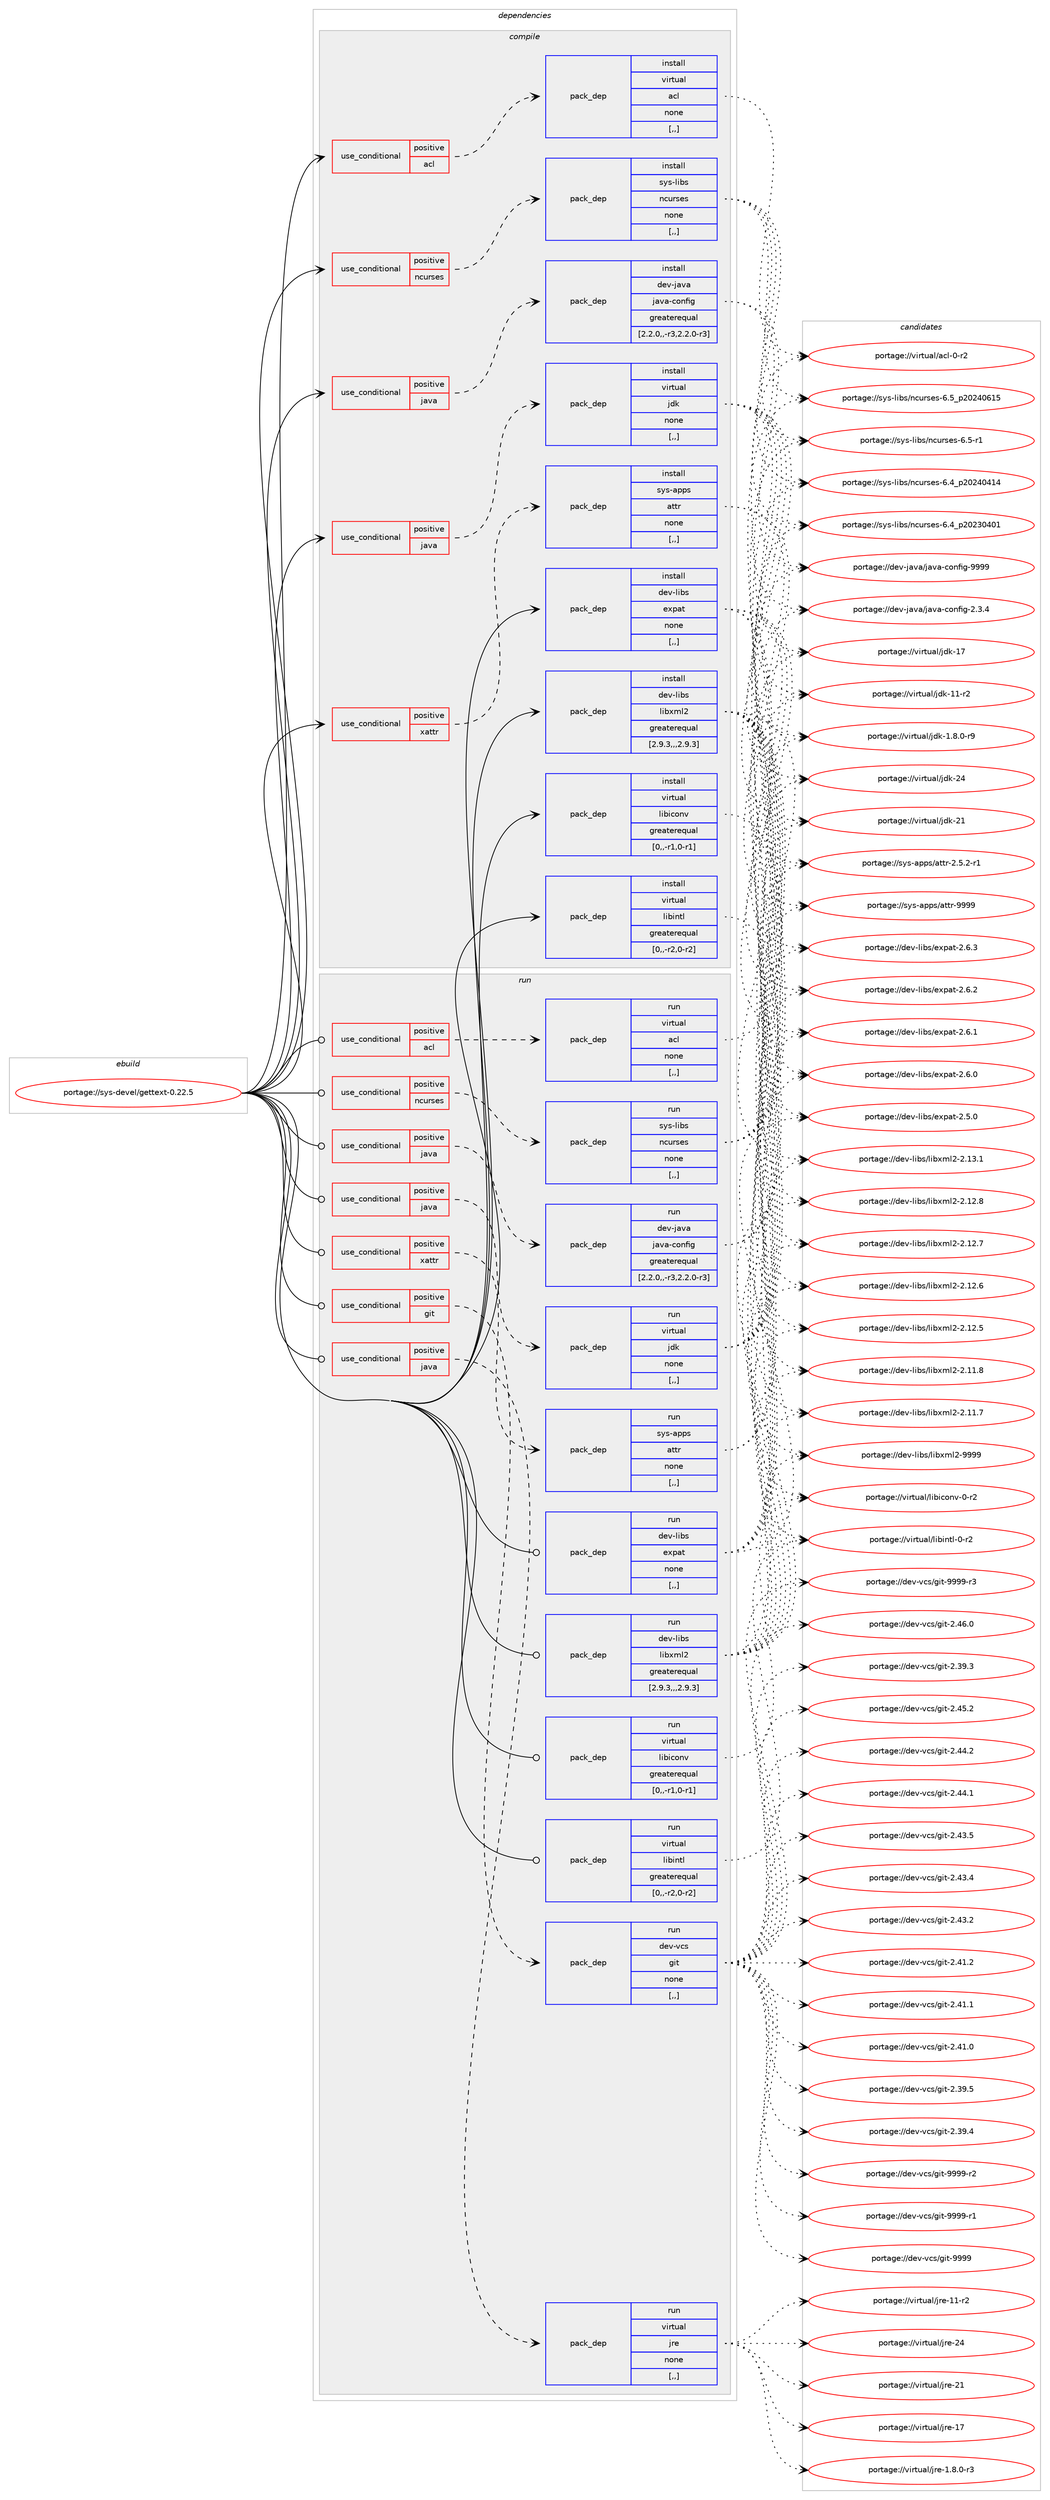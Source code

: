 digraph prolog {

# *************
# Graph options
# *************

newrank=true;
concentrate=true;
compound=true;
graph [rankdir=LR,fontname=Helvetica,fontsize=10,ranksep=1.5];#, ranksep=2.5, nodesep=0.2];
edge  [arrowhead=vee];
node  [fontname=Helvetica,fontsize=10];

# **********
# The ebuild
# **********

subgraph cluster_leftcol {
color=gray;
label=<<i>ebuild</i>>;
id [label="portage://sys-devel/gettext-0.22.5", color=red, width=4, href="../sys-devel/gettext-0.22.5.svg"];
}

# ****************
# The dependencies
# ****************

subgraph cluster_midcol {
color=gray;
label=<<i>dependencies</i>>;
subgraph cluster_compile {
fillcolor="#eeeeee";
style=filled;
label=<<i>compile</i>>;
subgraph cond9537 {
dependency25389 [label=<<TABLE BORDER="0" CELLBORDER="1" CELLSPACING="0" CELLPADDING="4"><TR><TD ROWSPAN="3" CELLPADDING="10">use_conditional</TD></TR><TR><TD>positive</TD></TR><TR><TD>acl</TD></TR></TABLE>>, shape=none, color=red];
subgraph pack15773 {
dependency25390 [label=<<TABLE BORDER="0" CELLBORDER="1" CELLSPACING="0" CELLPADDING="4" WIDTH="220"><TR><TD ROWSPAN="6" CELLPADDING="30">pack_dep</TD></TR><TR><TD WIDTH="110">install</TD></TR><TR><TD>virtual</TD></TR><TR><TD>acl</TD></TR><TR><TD>none</TD></TR><TR><TD>[,,]</TD></TR></TABLE>>, shape=none, color=blue];
}
dependency25389:e -> dependency25390:w [weight=20,style="dashed",arrowhead="vee"];
}
id:e -> dependency25389:w [weight=20,style="solid",arrowhead="vee"];
subgraph cond9538 {
dependency25391 [label=<<TABLE BORDER="0" CELLBORDER="1" CELLSPACING="0" CELLPADDING="4"><TR><TD ROWSPAN="3" CELLPADDING="10">use_conditional</TD></TR><TR><TD>positive</TD></TR><TR><TD>java</TD></TR></TABLE>>, shape=none, color=red];
subgraph pack15774 {
dependency25392 [label=<<TABLE BORDER="0" CELLBORDER="1" CELLSPACING="0" CELLPADDING="4" WIDTH="220"><TR><TD ROWSPAN="6" CELLPADDING="30">pack_dep</TD></TR><TR><TD WIDTH="110">install</TD></TR><TR><TD>dev-java</TD></TR><TR><TD>java-config</TD></TR><TR><TD>greaterequal</TD></TR><TR><TD>[2.2.0,,-r3,2.2.0-r3]</TD></TR></TABLE>>, shape=none, color=blue];
}
dependency25391:e -> dependency25392:w [weight=20,style="dashed",arrowhead="vee"];
}
id:e -> dependency25391:w [weight=20,style="solid",arrowhead="vee"];
subgraph cond9539 {
dependency25393 [label=<<TABLE BORDER="0" CELLBORDER="1" CELLSPACING="0" CELLPADDING="4"><TR><TD ROWSPAN="3" CELLPADDING="10">use_conditional</TD></TR><TR><TD>positive</TD></TR><TR><TD>java</TD></TR></TABLE>>, shape=none, color=red];
subgraph pack15775 {
dependency25394 [label=<<TABLE BORDER="0" CELLBORDER="1" CELLSPACING="0" CELLPADDING="4" WIDTH="220"><TR><TD ROWSPAN="6" CELLPADDING="30">pack_dep</TD></TR><TR><TD WIDTH="110">install</TD></TR><TR><TD>virtual</TD></TR><TR><TD>jdk</TD></TR><TR><TD>none</TD></TR><TR><TD>[,,]</TD></TR></TABLE>>, shape=none, color=blue];
}
dependency25393:e -> dependency25394:w [weight=20,style="dashed",arrowhead="vee"];
}
id:e -> dependency25393:w [weight=20,style="solid",arrowhead="vee"];
subgraph cond9540 {
dependency25395 [label=<<TABLE BORDER="0" CELLBORDER="1" CELLSPACING="0" CELLPADDING="4"><TR><TD ROWSPAN="3" CELLPADDING="10">use_conditional</TD></TR><TR><TD>positive</TD></TR><TR><TD>ncurses</TD></TR></TABLE>>, shape=none, color=red];
subgraph pack15776 {
dependency25396 [label=<<TABLE BORDER="0" CELLBORDER="1" CELLSPACING="0" CELLPADDING="4" WIDTH="220"><TR><TD ROWSPAN="6" CELLPADDING="30">pack_dep</TD></TR><TR><TD WIDTH="110">install</TD></TR><TR><TD>sys-libs</TD></TR><TR><TD>ncurses</TD></TR><TR><TD>none</TD></TR><TR><TD>[,,]</TD></TR></TABLE>>, shape=none, color=blue];
}
dependency25395:e -> dependency25396:w [weight=20,style="dashed",arrowhead="vee"];
}
id:e -> dependency25395:w [weight=20,style="solid",arrowhead="vee"];
subgraph cond9541 {
dependency25397 [label=<<TABLE BORDER="0" CELLBORDER="1" CELLSPACING="0" CELLPADDING="4"><TR><TD ROWSPAN="3" CELLPADDING="10">use_conditional</TD></TR><TR><TD>positive</TD></TR><TR><TD>xattr</TD></TR></TABLE>>, shape=none, color=red];
subgraph pack15777 {
dependency25398 [label=<<TABLE BORDER="0" CELLBORDER="1" CELLSPACING="0" CELLPADDING="4" WIDTH="220"><TR><TD ROWSPAN="6" CELLPADDING="30">pack_dep</TD></TR><TR><TD WIDTH="110">install</TD></TR><TR><TD>sys-apps</TD></TR><TR><TD>attr</TD></TR><TR><TD>none</TD></TR><TR><TD>[,,]</TD></TR></TABLE>>, shape=none, color=blue];
}
dependency25397:e -> dependency25398:w [weight=20,style="dashed",arrowhead="vee"];
}
id:e -> dependency25397:w [weight=20,style="solid",arrowhead="vee"];
subgraph pack15778 {
dependency25399 [label=<<TABLE BORDER="0" CELLBORDER="1" CELLSPACING="0" CELLPADDING="4" WIDTH="220"><TR><TD ROWSPAN="6" CELLPADDING="30">pack_dep</TD></TR><TR><TD WIDTH="110">install</TD></TR><TR><TD>dev-libs</TD></TR><TR><TD>expat</TD></TR><TR><TD>none</TD></TR><TR><TD>[,,]</TD></TR></TABLE>>, shape=none, color=blue];
}
id:e -> dependency25399:w [weight=20,style="solid",arrowhead="vee"];
subgraph pack15779 {
dependency25400 [label=<<TABLE BORDER="0" CELLBORDER="1" CELLSPACING="0" CELLPADDING="4" WIDTH="220"><TR><TD ROWSPAN="6" CELLPADDING="30">pack_dep</TD></TR><TR><TD WIDTH="110">install</TD></TR><TR><TD>dev-libs</TD></TR><TR><TD>libxml2</TD></TR><TR><TD>greaterequal</TD></TR><TR><TD>[2.9.3,,,2.9.3]</TD></TR></TABLE>>, shape=none, color=blue];
}
id:e -> dependency25400:w [weight=20,style="solid",arrowhead="vee"];
subgraph pack15780 {
dependency25401 [label=<<TABLE BORDER="0" CELLBORDER="1" CELLSPACING="0" CELLPADDING="4" WIDTH="220"><TR><TD ROWSPAN="6" CELLPADDING="30">pack_dep</TD></TR><TR><TD WIDTH="110">install</TD></TR><TR><TD>virtual</TD></TR><TR><TD>libiconv</TD></TR><TR><TD>greaterequal</TD></TR><TR><TD>[0,,-r1,0-r1]</TD></TR></TABLE>>, shape=none, color=blue];
}
id:e -> dependency25401:w [weight=20,style="solid",arrowhead="vee"];
subgraph pack15781 {
dependency25402 [label=<<TABLE BORDER="0" CELLBORDER="1" CELLSPACING="0" CELLPADDING="4" WIDTH="220"><TR><TD ROWSPAN="6" CELLPADDING="30">pack_dep</TD></TR><TR><TD WIDTH="110">install</TD></TR><TR><TD>virtual</TD></TR><TR><TD>libintl</TD></TR><TR><TD>greaterequal</TD></TR><TR><TD>[0,,-r2,0-r2]</TD></TR></TABLE>>, shape=none, color=blue];
}
id:e -> dependency25402:w [weight=20,style="solid",arrowhead="vee"];
}
subgraph cluster_compileandrun {
fillcolor="#eeeeee";
style=filled;
label=<<i>compile and run</i>>;
}
subgraph cluster_run {
fillcolor="#eeeeee";
style=filled;
label=<<i>run</i>>;
subgraph cond9542 {
dependency25403 [label=<<TABLE BORDER="0" CELLBORDER="1" CELLSPACING="0" CELLPADDING="4"><TR><TD ROWSPAN="3" CELLPADDING="10">use_conditional</TD></TR><TR><TD>positive</TD></TR><TR><TD>acl</TD></TR></TABLE>>, shape=none, color=red];
subgraph pack15782 {
dependency25404 [label=<<TABLE BORDER="0" CELLBORDER="1" CELLSPACING="0" CELLPADDING="4" WIDTH="220"><TR><TD ROWSPAN="6" CELLPADDING="30">pack_dep</TD></TR><TR><TD WIDTH="110">run</TD></TR><TR><TD>virtual</TD></TR><TR><TD>acl</TD></TR><TR><TD>none</TD></TR><TR><TD>[,,]</TD></TR></TABLE>>, shape=none, color=blue];
}
dependency25403:e -> dependency25404:w [weight=20,style="dashed",arrowhead="vee"];
}
id:e -> dependency25403:w [weight=20,style="solid",arrowhead="odot"];
subgraph cond9543 {
dependency25405 [label=<<TABLE BORDER="0" CELLBORDER="1" CELLSPACING="0" CELLPADDING="4"><TR><TD ROWSPAN="3" CELLPADDING="10">use_conditional</TD></TR><TR><TD>positive</TD></TR><TR><TD>git</TD></TR></TABLE>>, shape=none, color=red];
subgraph pack15783 {
dependency25406 [label=<<TABLE BORDER="0" CELLBORDER="1" CELLSPACING="0" CELLPADDING="4" WIDTH="220"><TR><TD ROWSPAN="6" CELLPADDING="30">pack_dep</TD></TR><TR><TD WIDTH="110">run</TD></TR><TR><TD>dev-vcs</TD></TR><TR><TD>git</TD></TR><TR><TD>none</TD></TR><TR><TD>[,,]</TD></TR></TABLE>>, shape=none, color=blue];
}
dependency25405:e -> dependency25406:w [weight=20,style="dashed",arrowhead="vee"];
}
id:e -> dependency25405:w [weight=20,style="solid",arrowhead="odot"];
subgraph cond9544 {
dependency25407 [label=<<TABLE BORDER="0" CELLBORDER="1" CELLSPACING="0" CELLPADDING="4"><TR><TD ROWSPAN="3" CELLPADDING="10">use_conditional</TD></TR><TR><TD>positive</TD></TR><TR><TD>java</TD></TR></TABLE>>, shape=none, color=red];
subgraph pack15784 {
dependency25408 [label=<<TABLE BORDER="0" CELLBORDER="1" CELLSPACING="0" CELLPADDING="4" WIDTH="220"><TR><TD ROWSPAN="6" CELLPADDING="30">pack_dep</TD></TR><TR><TD WIDTH="110">run</TD></TR><TR><TD>dev-java</TD></TR><TR><TD>java-config</TD></TR><TR><TD>greaterequal</TD></TR><TR><TD>[2.2.0,,-r3,2.2.0-r3]</TD></TR></TABLE>>, shape=none, color=blue];
}
dependency25407:e -> dependency25408:w [weight=20,style="dashed",arrowhead="vee"];
}
id:e -> dependency25407:w [weight=20,style="solid",arrowhead="odot"];
subgraph cond9545 {
dependency25409 [label=<<TABLE BORDER="0" CELLBORDER="1" CELLSPACING="0" CELLPADDING="4"><TR><TD ROWSPAN="3" CELLPADDING="10">use_conditional</TD></TR><TR><TD>positive</TD></TR><TR><TD>java</TD></TR></TABLE>>, shape=none, color=red];
subgraph pack15785 {
dependency25410 [label=<<TABLE BORDER="0" CELLBORDER="1" CELLSPACING="0" CELLPADDING="4" WIDTH="220"><TR><TD ROWSPAN="6" CELLPADDING="30">pack_dep</TD></TR><TR><TD WIDTH="110">run</TD></TR><TR><TD>virtual</TD></TR><TR><TD>jdk</TD></TR><TR><TD>none</TD></TR><TR><TD>[,,]</TD></TR></TABLE>>, shape=none, color=blue];
}
dependency25409:e -> dependency25410:w [weight=20,style="dashed",arrowhead="vee"];
}
id:e -> dependency25409:w [weight=20,style="solid",arrowhead="odot"];
subgraph cond9546 {
dependency25411 [label=<<TABLE BORDER="0" CELLBORDER="1" CELLSPACING="0" CELLPADDING="4"><TR><TD ROWSPAN="3" CELLPADDING="10">use_conditional</TD></TR><TR><TD>positive</TD></TR><TR><TD>java</TD></TR></TABLE>>, shape=none, color=red];
subgraph pack15786 {
dependency25412 [label=<<TABLE BORDER="0" CELLBORDER="1" CELLSPACING="0" CELLPADDING="4" WIDTH="220"><TR><TD ROWSPAN="6" CELLPADDING="30">pack_dep</TD></TR><TR><TD WIDTH="110">run</TD></TR><TR><TD>virtual</TD></TR><TR><TD>jre</TD></TR><TR><TD>none</TD></TR><TR><TD>[,,]</TD></TR></TABLE>>, shape=none, color=blue];
}
dependency25411:e -> dependency25412:w [weight=20,style="dashed",arrowhead="vee"];
}
id:e -> dependency25411:w [weight=20,style="solid",arrowhead="odot"];
subgraph cond9547 {
dependency25413 [label=<<TABLE BORDER="0" CELLBORDER="1" CELLSPACING="0" CELLPADDING="4"><TR><TD ROWSPAN="3" CELLPADDING="10">use_conditional</TD></TR><TR><TD>positive</TD></TR><TR><TD>ncurses</TD></TR></TABLE>>, shape=none, color=red];
subgraph pack15787 {
dependency25414 [label=<<TABLE BORDER="0" CELLBORDER="1" CELLSPACING="0" CELLPADDING="4" WIDTH="220"><TR><TD ROWSPAN="6" CELLPADDING="30">pack_dep</TD></TR><TR><TD WIDTH="110">run</TD></TR><TR><TD>sys-libs</TD></TR><TR><TD>ncurses</TD></TR><TR><TD>none</TD></TR><TR><TD>[,,]</TD></TR></TABLE>>, shape=none, color=blue];
}
dependency25413:e -> dependency25414:w [weight=20,style="dashed",arrowhead="vee"];
}
id:e -> dependency25413:w [weight=20,style="solid",arrowhead="odot"];
subgraph cond9548 {
dependency25415 [label=<<TABLE BORDER="0" CELLBORDER="1" CELLSPACING="0" CELLPADDING="4"><TR><TD ROWSPAN="3" CELLPADDING="10">use_conditional</TD></TR><TR><TD>positive</TD></TR><TR><TD>xattr</TD></TR></TABLE>>, shape=none, color=red];
subgraph pack15788 {
dependency25416 [label=<<TABLE BORDER="0" CELLBORDER="1" CELLSPACING="0" CELLPADDING="4" WIDTH="220"><TR><TD ROWSPAN="6" CELLPADDING="30">pack_dep</TD></TR><TR><TD WIDTH="110">run</TD></TR><TR><TD>sys-apps</TD></TR><TR><TD>attr</TD></TR><TR><TD>none</TD></TR><TR><TD>[,,]</TD></TR></TABLE>>, shape=none, color=blue];
}
dependency25415:e -> dependency25416:w [weight=20,style="dashed",arrowhead="vee"];
}
id:e -> dependency25415:w [weight=20,style="solid",arrowhead="odot"];
subgraph pack15789 {
dependency25417 [label=<<TABLE BORDER="0" CELLBORDER="1" CELLSPACING="0" CELLPADDING="4" WIDTH="220"><TR><TD ROWSPAN="6" CELLPADDING="30">pack_dep</TD></TR><TR><TD WIDTH="110">run</TD></TR><TR><TD>dev-libs</TD></TR><TR><TD>expat</TD></TR><TR><TD>none</TD></TR><TR><TD>[,,]</TD></TR></TABLE>>, shape=none, color=blue];
}
id:e -> dependency25417:w [weight=20,style="solid",arrowhead="odot"];
subgraph pack15790 {
dependency25418 [label=<<TABLE BORDER="0" CELLBORDER="1" CELLSPACING="0" CELLPADDING="4" WIDTH="220"><TR><TD ROWSPAN="6" CELLPADDING="30">pack_dep</TD></TR><TR><TD WIDTH="110">run</TD></TR><TR><TD>dev-libs</TD></TR><TR><TD>libxml2</TD></TR><TR><TD>greaterequal</TD></TR><TR><TD>[2.9.3,,,2.9.3]</TD></TR></TABLE>>, shape=none, color=blue];
}
id:e -> dependency25418:w [weight=20,style="solid",arrowhead="odot"];
subgraph pack15791 {
dependency25419 [label=<<TABLE BORDER="0" CELLBORDER="1" CELLSPACING="0" CELLPADDING="4" WIDTH="220"><TR><TD ROWSPAN="6" CELLPADDING="30">pack_dep</TD></TR><TR><TD WIDTH="110">run</TD></TR><TR><TD>virtual</TD></TR><TR><TD>libiconv</TD></TR><TR><TD>greaterequal</TD></TR><TR><TD>[0,,-r1,0-r1]</TD></TR></TABLE>>, shape=none, color=blue];
}
id:e -> dependency25419:w [weight=20,style="solid",arrowhead="odot"];
subgraph pack15792 {
dependency25420 [label=<<TABLE BORDER="0" CELLBORDER="1" CELLSPACING="0" CELLPADDING="4" WIDTH="220"><TR><TD ROWSPAN="6" CELLPADDING="30">pack_dep</TD></TR><TR><TD WIDTH="110">run</TD></TR><TR><TD>virtual</TD></TR><TR><TD>libintl</TD></TR><TR><TD>greaterequal</TD></TR><TR><TD>[0,,-r2,0-r2]</TD></TR></TABLE>>, shape=none, color=blue];
}
id:e -> dependency25420:w [weight=20,style="solid",arrowhead="odot"];
}
}

# **************
# The candidates
# **************

subgraph cluster_choices {
rank=same;
color=gray;
label=<<i>candidates</i>>;

subgraph choice15773 {
color=black;
nodesep=1;
choice1181051141161179710847979910845484511450 [label="portage://virtual/acl-0-r2", color=red, width=4,href="../virtual/acl-0-r2.svg"];
dependency25390:e -> choice1181051141161179710847979910845484511450:w [style=dotted,weight="100"];
}
subgraph choice15774 {
color=black;
nodesep=1;
choice10010111845106971189747106971189745991111101021051034557575757 [label="portage://dev-java/java-config-9999", color=red, width=4,href="../dev-java/java-config-9999.svg"];
choice1001011184510697118974710697118974599111110102105103455046514652 [label="portage://dev-java/java-config-2.3.4", color=red, width=4,href="../dev-java/java-config-2.3.4.svg"];
dependency25392:e -> choice10010111845106971189747106971189745991111101021051034557575757:w [style=dotted,weight="100"];
dependency25392:e -> choice1001011184510697118974710697118974599111110102105103455046514652:w [style=dotted,weight="100"];
}
subgraph choice15775 {
color=black;
nodesep=1;
choice1181051141161179710847106100107455052 [label="portage://virtual/jdk-24", color=red, width=4,href="../virtual/jdk-24.svg"];
choice1181051141161179710847106100107455049 [label="portage://virtual/jdk-21", color=red, width=4,href="../virtual/jdk-21.svg"];
choice1181051141161179710847106100107454955 [label="portage://virtual/jdk-17", color=red, width=4,href="../virtual/jdk-17.svg"];
choice11810511411611797108471061001074549494511450 [label="portage://virtual/jdk-11-r2", color=red, width=4,href="../virtual/jdk-11-r2.svg"];
choice11810511411611797108471061001074549465646484511457 [label="portage://virtual/jdk-1.8.0-r9", color=red, width=4,href="../virtual/jdk-1.8.0-r9.svg"];
dependency25394:e -> choice1181051141161179710847106100107455052:w [style=dotted,weight="100"];
dependency25394:e -> choice1181051141161179710847106100107455049:w [style=dotted,weight="100"];
dependency25394:e -> choice1181051141161179710847106100107454955:w [style=dotted,weight="100"];
dependency25394:e -> choice11810511411611797108471061001074549494511450:w [style=dotted,weight="100"];
dependency25394:e -> choice11810511411611797108471061001074549465646484511457:w [style=dotted,weight="100"];
}
subgraph choice15776 {
color=black;
nodesep=1;
choice1151211154510810598115471109911711411510111545544653951125048505248544953 [label="portage://sys-libs/ncurses-6.5_p20240615", color=red, width=4,href="../sys-libs/ncurses-6.5_p20240615.svg"];
choice11512111545108105981154711099117114115101115455446534511449 [label="portage://sys-libs/ncurses-6.5-r1", color=red, width=4,href="../sys-libs/ncurses-6.5-r1.svg"];
choice1151211154510810598115471109911711411510111545544652951125048505248524952 [label="portage://sys-libs/ncurses-6.4_p20240414", color=red, width=4,href="../sys-libs/ncurses-6.4_p20240414.svg"];
choice1151211154510810598115471109911711411510111545544652951125048505148524849 [label="portage://sys-libs/ncurses-6.4_p20230401", color=red, width=4,href="../sys-libs/ncurses-6.4_p20230401.svg"];
dependency25396:e -> choice1151211154510810598115471109911711411510111545544653951125048505248544953:w [style=dotted,weight="100"];
dependency25396:e -> choice11512111545108105981154711099117114115101115455446534511449:w [style=dotted,weight="100"];
dependency25396:e -> choice1151211154510810598115471109911711411510111545544652951125048505248524952:w [style=dotted,weight="100"];
dependency25396:e -> choice1151211154510810598115471109911711411510111545544652951125048505148524849:w [style=dotted,weight="100"];
}
subgraph choice15777 {
color=black;
nodesep=1;
choice115121115459711211211547971161161144557575757 [label="portage://sys-apps/attr-9999", color=red, width=4,href="../sys-apps/attr-9999.svg"];
choice115121115459711211211547971161161144550465346504511449 [label="portage://sys-apps/attr-2.5.2-r1", color=red, width=4,href="../sys-apps/attr-2.5.2-r1.svg"];
dependency25398:e -> choice115121115459711211211547971161161144557575757:w [style=dotted,weight="100"];
dependency25398:e -> choice115121115459711211211547971161161144550465346504511449:w [style=dotted,weight="100"];
}
subgraph choice15778 {
color=black;
nodesep=1;
choice10010111845108105981154710112011297116455046544651 [label="portage://dev-libs/expat-2.6.3", color=red, width=4,href="../dev-libs/expat-2.6.3.svg"];
choice10010111845108105981154710112011297116455046544650 [label="portage://dev-libs/expat-2.6.2", color=red, width=4,href="../dev-libs/expat-2.6.2.svg"];
choice10010111845108105981154710112011297116455046544649 [label="portage://dev-libs/expat-2.6.1", color=red, width=4,href="../dev-libs/expat-2.6.1.svg"];
choice10010111845108105981154710112011297116455046544648 [label="portage://dev-libs/expat-2.6.0", color=red, width=4,href="../dev-libs/expat-2.6.0.svg"];
choice10010111845108105981154710112011297116455046534648 [label="portage://dev-libs/expat-2.5.0", color=red, width=4,href="../dev-libs/expat-2.5.0.svg"];
dependency25399:e -> choice10010111845108105981154710112011297116455046544651:w [style=dotted,weight="100"];
dependency25399:e -> choice10010111845108105981154710112011297116455046544650:w [style=dotted,weight="100"];
dependency25399:e -> choice10010111845108105981154710112011297116455046544649:w [style=dotted,weight="100"];
dependency25399:e -> choice10010111845108105981154710112011297116455046544648:w [style=dotted,weight="100"];
dependency25399:e -> choice10010111845108105981154710112011297116455046534648:w [style=dotted,weight="100"];
}
subgraph choice15779 {
color=black;
nodesep=1;
choice10010111845108105981154710810598120109108504557575757 [label="portage://dev-libs/libxml2-9999", color=red, width=4,href="../dev-libs/libxml2-9999.svg"];
choice100101118451081059811547108105981201091085045504649514649 [label="portage://dev-libs/libxml2-2.13.1", color=red, width=4,href="../dev-libs/libxml2-2.13.1.svg"];
choice100101118451081059811547108105981201091085045504649504656 [label="portage://dev-libs/libxml2-2.12.8", color=red, width=4,href="../dev-libs/libxml2-2.12.8.svg"];
choice100101118451081059811547108105981201091085045504649504655 [label="portage://dev-libs/libxml2-2.12.7", color=red, width=4,href="../dev-libs/libxml2-2.12.7.svg"];
choice100101118451081059811547108105981201091085045504649504654 [label="portage://dev-libs/libxml2-2.12.6", color=red, width=4,href="../dev-libs/libxml2-2.12.6.svg"];
choice100101118451081059811547108105981201091085045504649504653 [label="portage://dev-libs/libxml2-2.12.5", color=red, width=4,href="../dev-libs/libxml2-2.12.5.svg"];
choice100101118451081059811547108105981201091085045504649494656 [label="portage://dev-libs/libxml2-2.11.8", color=red, width=4,href="../dev-libs/libxml2-2.11.8.svg"];
choice100101118451081059811547108105981201091085045504649494655 [label="portage://dev-libs/libxml2-2.11.7", color=red, width=4,href="../dev-libs/libxml2-2.11.7.svg"];
dependency25400:e -> choice10010111845108105981154710810598120109108504557575757:w [style=dotted,weight="100"];
dependency25400:e -> choice100101118451081059811547108105981201091085045504649514649:w [style=dotted,weight="100"];
dependency25400:e -> choice100101118451081059811547108105981201091085045504649504656:w [style=dotted,weight="100"];
dependency25400:e -> choice100101118451081059811547108105981201091085045504649504655:w [style=dotted,weight="100"];
dependency25400:e -> choice100101118451081059811547108105981201091085045504649504654:w [style=dotted,weight="100"];
dependency25400:e -> choice100101118451081059811547108105981201091085045504649504653:w [style=dotted,weight="100"];
dependency25400:e -> choice100101118451081059811547108105981201091085045504649494656:w [style=dotted,weight="100"];
dependency25400:e -> choice100101118451081059811547108105981201091085045504649494655:w [style=dotted,weight="100"];
}
subgraph choice15780 {
color=black;
nodesep=1;
choice1181051141161179710847108105981059911111011845484511450 [label="portage://virtual/libiconv-0-r2", color=red, width=4,href="../virtual/libiconv-0-r2.svg"];
dependency25401:e -> choice1181051141161179710847108105981059911111011845484511450:w [style=dotted,weight="100"];
}
subgraph choice15781 {
color=black;
nodesep=1;
choice11810511411611797108471081059810511011610845484511450 [label="portage://virtual/libintl-0-r2", color=red, width=4,href="../virtual/libintl-0-r2.svg"];
dependency25402:e -> choice11810511411611797108471081059810511011610845484511450:w [style=dotted,weight="100"];
}
subgraph choice15782 {
color=black;
nodesep=1;
choice1181051141161179710847979910845484511450 [label="portage://virtual/acl-0-r2", color=red, width=4,href="../virtual/acl-0-r2.svg"];
dependency25404:e -> choice1181051141161179710847979910845484511450:w [style=dotted,weight="100"];
}
subgraph choice15783 {
color=black;
nodesep=1;
choice10010111845118991154710310511645575757574511451 [label="portage://dev-vcs/git-9999-r3", color=red, width=4,href="../dev-vcs/git-9999-r3.svg"];
choice10010111845118991154710310511645575757574511450 [label="portage://dev-vcs/git-9999-r2", color=red, width=4,href="../dev-vcs/git-9999-r2.svg"];
choice10010111845118991154710310511645575757574511449 [label="portage://dev-vcs/git-9999-r1", color=red, width=4,href="../dev-vcs/git-9999-r1.svg"];
choice1001011184511899115471031051164557575757 [label="portage://dev-vcs/git-9999", color=red, width=4,href="../dev-vcs/git-9999.svg"];
choice10010111845118991154710310511645504652544648 [label="portage://dev-vcs/git-2.46.0", color=red, width=4,href="../dev-vcs/git-2.46.0.svg"];
choice10010111845118991154710310511645504652534650 [label="portage://dev-vcs/git-2.45.2", color=red, width=4,href="../dev-vcs/git-2.45.2.svg"];
choice10010111845118991154710310511645504652524650 [label="portage://dev-vcs/git-2.44.2", color=red, width=4,href="../dev-vcs/git-2.44.2.svg"];
choice10010111845118991154710310511645504652524649 [label="portage://dev-vcs/git-2.44.1", color=red, width=4,href="../dev-vcs/git-2.44.1.svg"];
choice10010111845118991154710310511645504652514653 [label="portage://dev-vcs/git-2.43.5", color=red, width=4,href="../dev-vcs/git-2.43.5.svg"];
choice10010111845118991154710310511645504652514652 [label="portage://dev-vcs/git-2.43.4", color=red, width=4,href="../dev-vcs/git-2.43.4.svg"];
choice10010111845118991154710310511645504652514650 [label="portage://dev-vcs/git-2.43.2", color=red, width=4,href="../dev-vcs/git-2.43.2.svg"];
choice10010111845118991154710310511645504652494650 [label="portage://dev-vcs/git-2.41.2", color=red, width=4,href="../dev-vcs/git-2.41.2.svg"];
choice10010111845118991154710310511645504652494649 [label="portage://dev-vcs/git-2.41.1", color=red, width=4,href="../dev-vcs/git-2.41.1.svg"];
choice10010111845118991154710310511645504652494648 [label="portage://dev-vcs/git-2.41.0", color=red, width=4,href="../dev-vcs/git-2.41.0.svg"];
choice10010111845118991154710310511645504651574653 [label="portage://dev-vcs/git-2.39.5", color=red, width=4,href="../dev-vcs/git-2.39.5.svg"];
choice10010111845118991154710310511645504651574652 [label="portage://dev-vcs/git-2.39.4", color=red, width=4,href="../dev-vcs/git-2.39.4.svg"];
choice10010111845118991154710310511645504651574651 [label="portage://dev-vcs/git-2.39.3", color=red, width=4,href="../dev-vcs/git-2.39.3.svg"];
dependency25406:e -> choice10010111845118991154710310511645575757574511451:w [style=dotted,weight="100"];
dependency25406:e -> choice10010111845118991154710310511645575757574511450:w [style=dotted,weight="100"];
dependency25406:e -> choice10010111845118991154710310511645575757574511449:w [style=dotted,weight="100"];
dependency25406:e -> choice1001011184511899115471031051164557575757:w [style=dotted,weight="100"];
dependency25406:e -> choice10010111845118991154710310511645504652544648:w [style=dotted,weight="100"];
dependency25406:e -> choice10010111845118991154710310511645504652534650:w [style=dotted,weight="100"];
dependency25406:e -> choice10010111845118991154710310511645504652524650:w [style=dotted,weight="100"];
dependency25406:e -> choice10010111845118991154710310511645504652524649:w [style=dotted,weight="100"];
dependency25406:e -> choice10010111845118991154710310511645504652514653:w [style=dotted,weight="100"];
dependency25406:e -> choice10010111845118991154710310511645504652514652:w [style=dotted,weight="100"];
dependency25406:e -> choice10010111845118991154710310511645504652514650:w [style=dotted,weight="100"];
dependency25406:e -> choice10010111845118991154710310511645504652494650:w [style=dotted,weight="100"];
dependency25406:e -> choice10010111845118991154710310511645504652494649:w [style=dotted,weight="100"];
dependency25406:e -> choice10010111845118991154710310511645504652494648:w [style=dotted,weight="100"];
dependency25406:e -> choice10010111845118991154710310511645504651574653:w [style=dotted,weight="100"];
dependency25406:e -> choice10010111845118991154710310511645504651574652:w [style=dotted,weight="100"];
dependency25406:e -> choice10010111845118991154710310511645504651574651:w [style=dotted,weight="100"];
}
subgraph choice15784 {
color=black;
nodesep=1;
choice10010111845106971189747106971189745991111101021051034557575757 [label="portage://dev-java/java-config-9999", color=red, width=4,href="../dev-java/java-config-9999.svg"];
choice1001011184510697118974710697118974599111110102105103455046514652 [label="portage://dev-java/java-config-2.3.4", color=red, width=4,href="../dev-java/java-config-2.3.4.svg"];
dependency25408:e -> choice10010111845106971189747106971189745991111101021051034557575757:w [style=dotted,weight="100"];
dependency25408:e -> choice1001011184510697118974710697118974599111110102105103455046514652:w [style=dotted,weight="100"];
}
subgraph choice15785 {
color=black;
nodesep=1;
choice1181051141161179710847106100107455052 [label="portage://virtual/jdk-24", color=red, width=4,href="../virtual/jdk-24.svg"];
choice1181051141161179710847106100107455049 [label="portage://virtual/jdk-21", color=red, width=4,href="../virtual/jdk-21.svg"];
choice1181051141161179710847106100107454955 [label="portage://virtual/jdk-17", color=red, width=4,href="../virtual/jdk-17.svg"];
choice11810511411611797108471061001074549494511450 [label="portage://virtual/jdk-11-r2", color=red, width=4,href="../virtual/jdk-11-r2.svg"];
choice11810511411611797108471061001074549465646484511457 [label="portage://virtual/jdk-1.8.0-r9", color=red, width=4,href="../virtual/jdk-1.8.0-r9.svg"];
dependency25410:e -> choice1181051141161179710847106100107455052:w [style=dotted,weight="100"];
dependency25410:e -> choice1181051141161179710847106100107455049:w [style=dotted,weight="100"];
dependency25410:e -> choice1181051141161179710847106100107454955:w [style=dotted,weight="100"];
dependency25410:e -> choice11810511411611797108471061001074549494511450:w [style=dotted,weight="100"];
dependency25410:e -> choice11810511411611797108471061001074549465646484511457:w [style=dotted,weight="100"];
}
subgraph choice15786 {
color=black;
nodesep=1;
choice1181051141161179710847106114101455052 [label="portage://virtual/jre-24", color=red, width=4,href="../virtual/jre-24.svg"];
choice1181051141161179710847106114101455049 [label="portage://virtual/jre-21", color=red, width=4,href="../virtual/jre-21.svg"];
choice1181051141161179710847106114101454955 [label="portage://virtual/jre-17", color=red, width=4,href="../virtual/jre-17.svg"];
choice11810511411611797108471061141014549494511450 [label="portage://virtual/jre-11-r2", color=red, width=4,href="../virtual/jre-11-r2.svg"];
choice11810511411611797108471061141014549465646484511451 [label="portage://virtual/jre-1.8.0-r3", color=red, width=4,href="../virtual/jre-1.8.0-r3.svg"];
dependency25412:e -> choice1181051141161179710847106114101455052:w [style=dotted,weight="100"];
dependency25412:e -> choice1181051141161179710847106114101455049:w [style=dotted,weight="100"];
dependency25412:e -> choice1181051141161179710847106114101454955:w [style=dotted,weight="100"];
dependency25412:e -> choice11810511411611797108471061141014549494511450:w [style=dotted,weight="100"];
dependency25412:e -> choice11810511411611797108471061141014549465646484511451:w [style=dotted,weight="100"];
}
subgraph choice15787 {
color=black;
nodesep=1;
choice1151211154510810598115471109911711411510111545544653951125048505248544953 [label="portage://sys-libs/ncurses-6.5_p20240615", color=red, width=4,href="../sys-libs/ncurses-6.5_p20240615.svg"];
choice11512111545108105981154711099117114115101115455446534511449 [label="portage://sys-libs/ncurses-6.5-r1", color=red, width=4,href="../sys-libs/ncurses-6.5-r1.svg"];
choice1151211154510810598115471109911711411510111545544652951125048505248524952 [label="portage://sys-libs/ncurses-6.4_p20240414", color=red, width=4,href="../sys-libs/ncurses-6.4_p20240414.svg"];
choice1151211154510810598115471109911711411510111545544652951125048505148524849 [label="portage://sys-libs/ncurses-6.4_p20230401", color=red, width=4,href="../sys-libs/ncurses-6.4_p20230401.svg"];
dependency25414:e -> choice1151211154510810598115471109911711411510111545544653951125048505248544953:w [style=dotted,weight="100"];
dependency25414:e -> choice11512111545108105981154711099117114115101115455446534511449:w [style=dotted,weight="100"];
dependency25414:e -> choice1151211154510810598115471109911711411510111545544652951125048505248524952:w [style=dotted,weight="100"];
dependency25414:e -> choice1151211154510810598115471109911711411510111545544652951125048505148524849:w [style=dotted,weight="100"];
}
subgraph choice15788 {
color=black;
nodesep=1;
choice115121115459711211211547971161161144557575757 [label="portage://sys-apps/attr-9999", color=red, width=4,href="../sys-apps/attr-9999.svg"];
choice115121115459711211211547971161161144550465346504511449 [label="portage://sys-apps/attr-2.5.2-r1", color=red, width=4,href="../sys-apps/attr-2.5.2-r1.svg"];
dependency25416:e -> choice115121115459711211211547971161161144557575757:w [style=dotted,weight="100"];
dependency25416:e -> choice115121115459711211211547971161161144550465346504511449:w [style=dotted,weight="100"];
}
subgraph choice15789 {
color=black;
nodesep=1;
choice10010111845108105981154710112011297116455046544651 [label="portage://dev-libs/expat-2.6.3", color=red, width=4,href="../dev-libs/expat-2.6.3.svg"];
choice10010111845108105981154710112011297116455046544650 [label="portage://dev-libs/expat-2.6.2", color=red, width=4,href="../dev-libs/expat-2.6.2.svg"];
choice10010111845108105981154710112011297116455046544649 [label="portage://dev-libs/expat-2.6.1", color=red, width=4,href="../dev-libs/expat-2.6.1.svg"];
choice10010111845108105981154710112011297116455046544648 [label="portage://dev-libs/expat-2.6.0", color=red, width=4,href="../dev-libs/expat-2.6.0.svg"];
choice10010111845108105981154710112011297116455046534648 [label="portage://dev-libs/expat-2.5.0", color=red, width=4,href="../dev-libs/expat-2.5.0.svg"];
dependency25417:e -> choice10010111845108105981154710112011297116455046544651:w [style=dotted,weight="100"];
dependency25417:e -> choice10010111845108105981154710112011297116455046544650:w [style=dotted,weight="100"];
dependency25417:e -> choice10010111845108105981154710112011297116455046544649:w [style=dotted,weight="100"];
dependency25417:e -> choice10010111845108105981154710112011297116455046544648:w [style=dotted,weight="100"];
dependency25417:e -> choice10010111845108105981154710112011297116455046534648:w [style=dotted,weight="100"];
}
subgraph choice15790 {
color=black;
nodesep=1;
choice10010111845108105981154710810598120109108504557575757 [label="portage://dev-libs/libxml2-9999", color=red, width=4,href="../dev-libs/libxml2-9999.svg"];
choice100101118451081059811547108105981201091085045504649514649 [label="portage://dev-libs/libxml2-2.13.1", color=red, width=4,href="../dev-libs/libxml2-2.13.1.svg"];
choice100101118451081059811547108105981201091085045504649504656 [label="portage://dev-libs/libxml2-2.12.8", color=red, width=4,href="../dev-libs/libxml2-2.12.8.svg"];
choice100101118451081059811547108105981201091085045504649504655 [label="portage://dev-libs/libxml2-2.12.7", color=red, width=4,href="../dev-libs/libxml2-2.12.7.svg"];
choice100101118451081059811547108105981201091085045504649504654 [label="portage://dev-libs/libxml2-2.12.6", color=red, width=4,href="../dev-libs/libxml2-2.12.6.svg"];
choice100101118451081059811547108105981201091085045504649504653 [label="portage://dev-libs/libxml2-2.12.5", color=red, width=4,href="../dev-libs/libxml2-2.12.5.svg"];
choice100101118451081059811547108105981201091085045504649494656 [label="portage://dev-libs/libxml2-2.11.8", color=red, width=4,href="../dev-libs/libxml2-2.11.8.svg"];
choice100101118451081059811547108105981201091085045504649494655 [label="portage://dev-libs/libxml2-2.11.7", color=red, width=4,href="../dev-libs/libxml2-2.11.7.svg"];
dependency25418:e -> choice10010111845108105981154710810598120109108504557575757:w [style=dotted,weight="100"];
dependency25418:e -> choice100101118451081059811547108105981201091085045504649514649:w [style=dotted,weight="100"];
dependency25418:e -> choice100101118451081059811547108105981201091085045504649504656:w [style=dotted,weight="100"];
dependency25418:e -> choice100101118451081059811547108105981201091085045504649504655:w [style=dotted,weight="100"];
dependency25418:e -> choice100101118451081059811547108105981201091085045504649504654:w [style=dotted,weight="100"];
dependency25418:e -> choice100101118451081059811547108105981201091085045504649504653:w [style=dotted,weight="100"];
dependency25418:e -> choice100101118451081059811547108105981201091085045504649494656:w [style=dotted,weight="100"];
dependency25418:e -> choice100101118451081059811547108105981201091085045504649494655:w [style=dotted,weight="100"];
}
subgraph choice15791 {
color=black;
nodesep=1;
choice1181051141161179710847108105981059911111011845484511450 [label="portage://virtual/libiconv-0-r2", color=red, width=4,href="../virtual/libiconv-0-r2.svg"];
dependency25419:e -> choice1181051141161179710847108105981059911111011845484511450:w [style=dotted,weight="100"];
}
subgraph choice15792 {
color=black;
nodesep=1;
choice11810511411611797108471081059810511011610845484511450 [label="portage://virtual/libintl-0-r2", color=red, width=4,href="../virtual/libintl-0-r2.svg"];
dependency25420:e -> choice11810511411611797108471081059810511011610845484511450:w [style=dotted,weight="100"];
}
}

}
